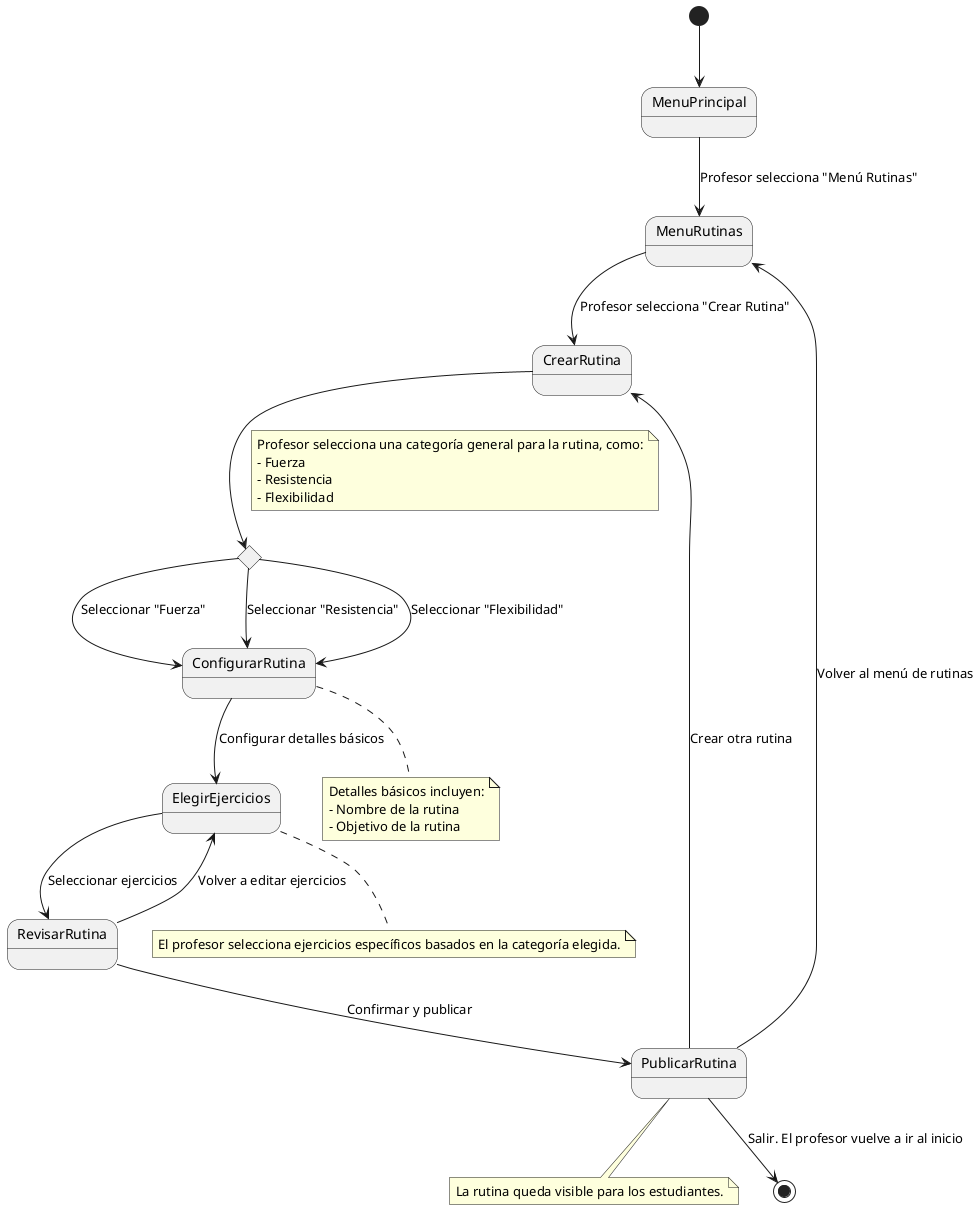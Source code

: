 @startuml

top to bottom direction

[*] --> MenuPrincipal

MenuPrincipal --> MenuRutinas : Profesor selecciona "Menú Rutinas"

MenuRutinas --> CrearRutina : Profesor selecciona "Crear Rutina"

state SeleccionarCategoria <<choice>>
CrearRutina --> SeleccionarCategoria
note on link
    Profesor selecciona una categoría general para la rutina, como:
    - Fuerza
    - Resistencia
    - Flexibilidad
end note

SeleccionarCategoria --> ConfigurarRutina : Seleccionar "Fuerza"
SeleccionarCategoria --> ConfigurarRutina : Seleccionar "Resistencia"
SeleccionarCategoria --> ConfigurarRutina : Seleccionar "Flexibilidad"

ConfigurarRutina --> ElegirEjercicios : Configurar detalles básicos
note bottom of ConfigurarRutina
    Detalles básicos incluyen:
    - Nombre de la rutina
    - Objetivo de la rutina
end note

ElegirEjercicios --> RevisarRutina : Seleccionar ejercicios
note bottom of ElegirEjercicios
    El profesor selecciona ejercicios específicos basados en la categoría elegida.
end note

RevisarRutina --> ElegirEjercicios : Volver a editar ejercicios
RevisarRutina --> PublicarRutina : Confirmar y publicar

note bottom of PublicarRutina
    La rutina queda visible para los estudiantes.
end note

PublicarRutina --> CrearRutina : Crear otra rutina
PublicarRutina --> MenuRutinas : Volver al menú de rutinas
PublicarRutina --> [*] : Salir. El profesor vuelve a ir al inicio

@enduml
